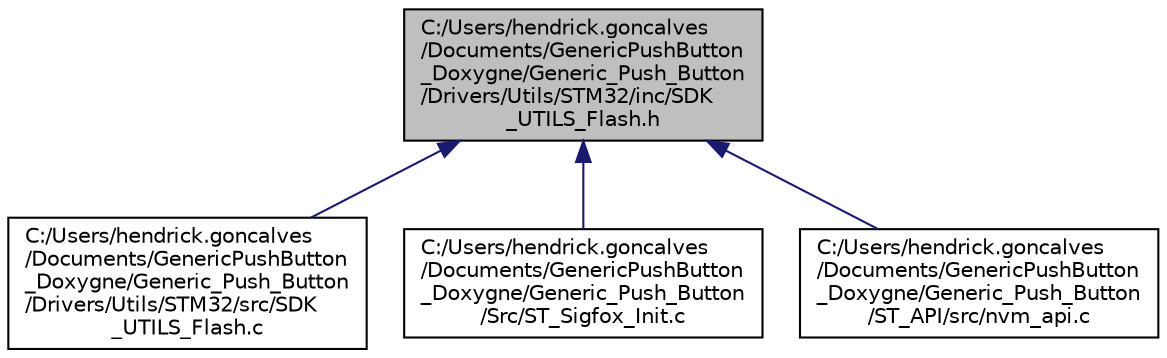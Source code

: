 digraph "C:/Users/hendrick.goncalves/Documents/GenericPushButton_Doxygne/Generic_Push_Button/Drivers/Utils/STM32/inc/SDK_UTILS_Flash.h"
{
 // LATEX_PDF_SIZE
  edge [fontname="Helvetica",fontsize="10",labelfontname="Helvetica",labelfontsize="10"];
  node [fontname="Helvetica",fontsize="10",shape=record];
  Node1 [label="C:/Users/hendrick.goncalves\l/Documents/GenericPushButton\l_Doxygne/Generic_Push_Button\l/Drivers/Utils/STM32/inc/SDK\l_UTILS_Flash.h",height=0.2,width=0.4,color="black", fillcolor="grey75", style="filled", fontcolor="black",tooltip=" "];
  Node1 -> Node2 [dir="back",color="midnightblue",fontsize="10",style="solid",fontname="Helvetica"];
  Node2 [label="C:/Users/hendrick.goncalves\l/Documents/GenericPushButton\l_Doxygne/Generic_Push_Button\l/Drivers/Utils/STM32/src/SDK\l_UTILS_Flash.c",height=0.2,width=0.4,color="black", fillcolor="white", style="filled",URL="$_s_d_k___u_t_i_l_s___flash_8c.html",tooltip="SDK EVAL flash management."];
  Node1 -> Node3 [dir="back",color="midnightblue",fontsize="10",style="solid",fontname="Helvetica"];
  Node3 [label="C:/Users/hendrick.goncalves\l/Documents/GenericPushButton\l_Doxygne/Generic_Push_Button\l/Src/ST_Sigfox_Init.c",height=0.2,width=0.4,color="black", fillcolor="white", style="filled",URL="$_s_t___sigfox___init_8c.html",tooltip=" "];
  Node1 -> Node4 [dir="back",color="midnightblue",fontsize="10",style="solid",fontname="Helvetica"];
  Node4 [label="C:/Users/hendrick.goncalves\l/Documents/GenericPushButton\l_Doxygne/Generic_Push_Button\l/ST_API/src/nvm_api.c",height=0.2,width=0.4,color="black", fillcolor="white", style="filled",URL="$nvm__api_8c.html",tooltip=" "];
}
